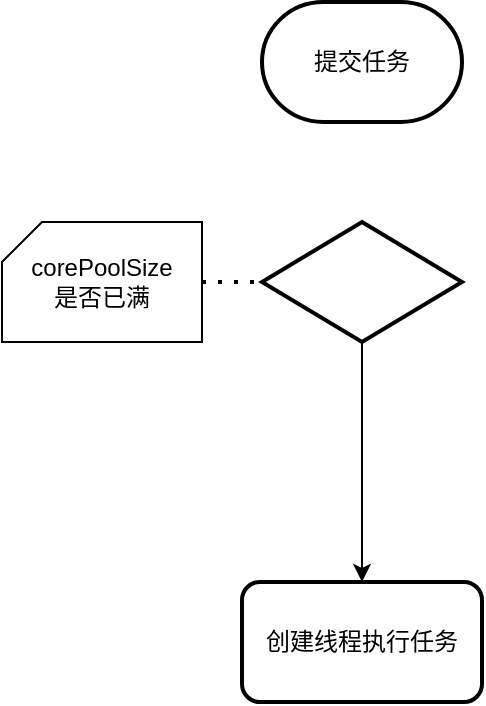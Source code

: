 <mxfile version="20.7.3" type="github">
  <diagram name="Page-1" id="74e2e168-ea6b-b213-b513-2b3c1d86103e">
    <mxGraphModel dx="1036" dy="527" grid="1" gridSize="10" guides="1" tooltips="1" connect="1" arrows="1" fold="1" page="1" pageScale="1" pageWidth="1100" pageHeight="850" background="none" math="0" shadow="0">
      <root>
        <mxCell id="0" />
        <mxCell id="1" parent="0" />
        <mxCell id="n3nc-Vys-MHXwjSfi4d1-1" value="提交任务" style="strokeWidth=2;html=1;shape=mxgraph.flowchart.terminator;whiteSpace=wrap;" vertex="1" parent="1">
          <mxGeometry x="180" y="150" width="100" height="60" as="geometry" />
        </mxCell>
        <mxCell id="n3nc-Vys-MHXwjSfi4d1-2" value="" style="verticalLabelPosition=bottom;verticalAlign=top;html=1;shape=card;whiteSpace=wrap;size=20;arcSize=12;" vertex="1" parent="1">
          <mxGeometry x="50" y="260" width="100" height="60" as="geometry" />
        </mxCell>
        <mxCell id="n3nc-Vys-MHXwjSfi4d1-5" value="" style="edgeStyle=orthogonalEdgeStyle;rounded=0;orthogonalLoop=1;jettySize=auto;html=1;" edge="1" parent="1" source="n3nc-Vys-MHXwjSfi4d1-3" target="n3nc-Vys-MHXwjSfi4d1-4">
          <mxGeometry relative="1" as="geometry" />
        </mxCell>
        <mxCell id="n3nc-Vys-MHXwjSfi4d1-3" value="" style="strokeWidth=2;html=1;shape=mxgraph.flowchart.decision;whiteSpace=wrap;" vertex="1" parent="1">
          <mxGeometry x="180" y="260" width="100" height="60" as="geometry" />
        </mxCell>
        <mxCell id="n3nc-Vys-MHXwjSfi4d1-4" value="创建线程执行任务" style="rounded=1;whiteSpace=wrap;html=1;strokeWidth=2;" vertex="1" parent="1">
          <mxGeometry x="170" y="440" width="120" height="60" as="geometry" />
        </mxCell>
        <mxCell id="n3nc-Vys-MHXwjSfi4d1-9" value="" style="endArrow=none;dashed=1;html=1;dashPattern=1 3;strokeWidth=2;rounded=0;exitX=1;exitY=0.5;exitDx=0;exitDy=0;exitPerimeter=0;entryX=0;entryY=0.5;entryDx=0;entryDy=0;entryPerimeter=0;" edge="1" parent="1" source="n3nc-Vys-MHXwjSfi4d1-2" target="n3nc-Vys-MHXwjSfi4d1-3">
          <mxGeometry width="50" height="50" relative="1" as="geometry">
            <mxPoint x="150" y="330" as="sourcePoint" />
            <mxPoint x="200" y="280" as="targetPoint" />
          </mxGeometry>
        </mxCell>
        <mxCell id="n3nc-Vys-MHXwjSfi4d1-10" value="&lt;div data-lake_diagram_content_editor_data=&quot;true&quot;&gt;corePoolSize是否已满&lt;/div&gt;" style="text;html=1;strokeColor=none;fillColor=none;align=center;verticalAlign=middle;whiteSpace=wrap;rounded=0;" vertex="1" parent="1">
          <mxGeometry x="70" y="275" width="60" height="30" as="geometry" />
        </mxCell>
      </root>
    </mxGraphModel>
  </diagram>
</mxfile>
